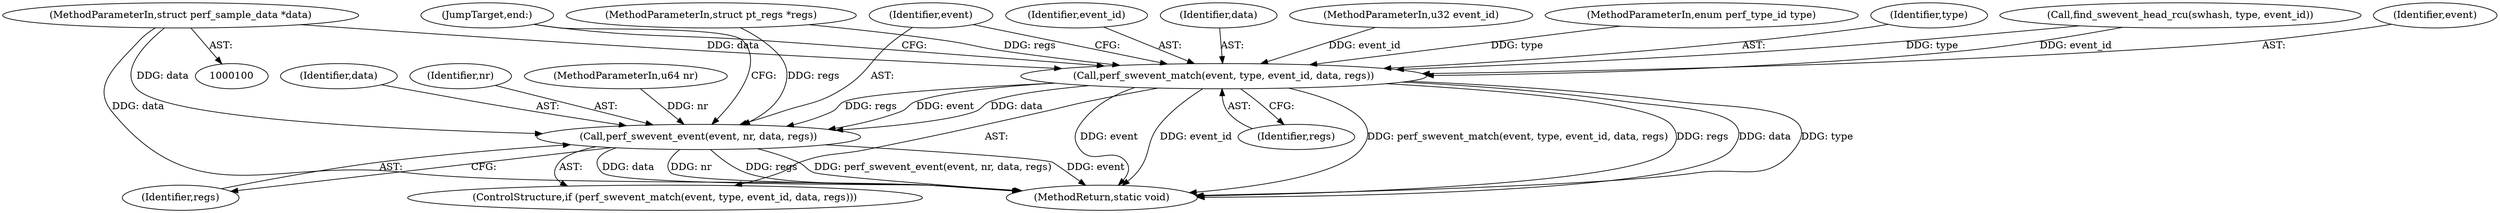 digraph "0_linux_a8b0ca17b80e92faab46ee7179ba9e99ccb61233_55@pointer" {
"1000104" [label="(MethodParameterIn,struct perf_sample_data *data)"];
"1000129" [label="(Call,perf_swevent_match(event, type, event_id, data, regs))"];
"1000135" [label="(Call,perf_swevent_event(event, nr, data, regs))"];
"1000138" [label="(Identifier,data)"];
"1000104" [label="(MethodParameterIn,struct perf_sample_data *data)"];
"1000137" [label="(Identifier,nr)"];
"1000136" [label="(Identifier,event)"];
"1000129" [label="(Call,perf_swevent_match(event, type, event_id, data, regs))"];
"1000103" [label="(MethodParameterIn,u64 nr)"];
"1000119" [label="(Call,find_swevent_head_rcu(swhash, type, event_id))"];
"1000142" [label="(MethodReturn,static void)"];
"1000130" [label="(Identifier,event)"];
"1000140" [label="(JumpTarget,end:)"];
"1000134" [label="(Identifier,regs)"];
"1000132" [label="(Identifier,event_id)"];
"1000135" [label="(Call,perf_swevent_event(event, nr, data, regs))"];
"1000133" [label="(Identifier,data)"];
"1000128" [label="(ControlStructure,if (perf_swevent_match(event, type, event_id, data, regs)))"];
"1000102" [label="(MethodParameterIn,u32 event_id)"];
"1000139" [label="(Identifier,regs)"];
"1000101" [label="(MethodParameterIn,enum perf_type_id type)"];
"1000105" [label="(MethodParameterIn,struct pt_regs *regs)"];
"1000131" [label="(Identifier,type)"];
"1000104" -> "1000100"  [label="AST: "];
"1000104" -> "1000142"  [label="DDG: data"];
"1000104" -> "1000129"  [label="DDG: data"];
"1000104" -> "1000135"  [label="DDG: data"];
"1000129" -> "1000128"  [label="AST: "];
"1000129" -> "1000134"  [label="CFG: "];
"1000130" -> "1000129"  [label="AST: "];
"1000131" -> "1000129"  [label="AST: "];
"1000132" -> "1000129"  [label="AST: "];
"1000133" -> "1000129"  [label="AST: "];
"1000134" -> "1000129"  [label="AST: "];
"1000136" -> "1000129"  [label="CFG: "];
"1000140" -> "1000129"  [label="CFG: "];
"1000129" -> "1000142"  [label="DDG: event"];
"1000129" -> "1000142"  [label="DDG: event_id"];
"1000129" -> "1000142"  [label="DDG: perf_swevent_match(event, type, event_id, data, regs)"];
"1000129" -> "1000142"  [label="DDG: regs"];
"1000129" -> "1000142"  [label="DDG: data"];
"1000129" -> "1000142"  [label="DDG: type"];
"1000119" -> "1000129"  [label="DDG: type"];
"1000119" -> "1000129"  [label="DDG: event_id"];
"1000101" -> "1000129"  [label="DDG: type"];
"1000102" -> "1000129"  [label="DDG: event_id"];
"1000105" -> "1000129"  [label="DDG: regs"];
"1000129" -> "1000135"  [label="DDG: event"];
"1000129" -> "1000135"  [label="DDG: data"];
"1000129" -> "1000135"  [label="DDG: regs"];
"1000135" -> "1000128"  [label="AST: "];
"1000135" -> "1000139"  [label="CFG: "];
"1000136" -> "1000135"  [label="AST: "];
"1000137" -> "1000135"  [label="AST: "];
"1000138" -> "1000135"  [label="AST: "];
"1000139" -> "1000135"  [label="AST: "];
"1000140" -> "1000135"  [label="CFG: "];
"1000135" -> "1000142"  [label="DDG: data"];
"1000135" -> "1000142"  [label="DDG: nr"];
"1000135" -> "1000142"  [label="DDG: regs"];
"1000135" -> "1000142"  [label="DDG: perf_swevent_event(event, nr, data, regs)"];
"1000135" -> "1000142"  [label="DDG: event"];
"1000103" -> "1000135"  [label="DDG: nr"];
"1000105" -> "1000135"  [label="DDG: regs"];
}
